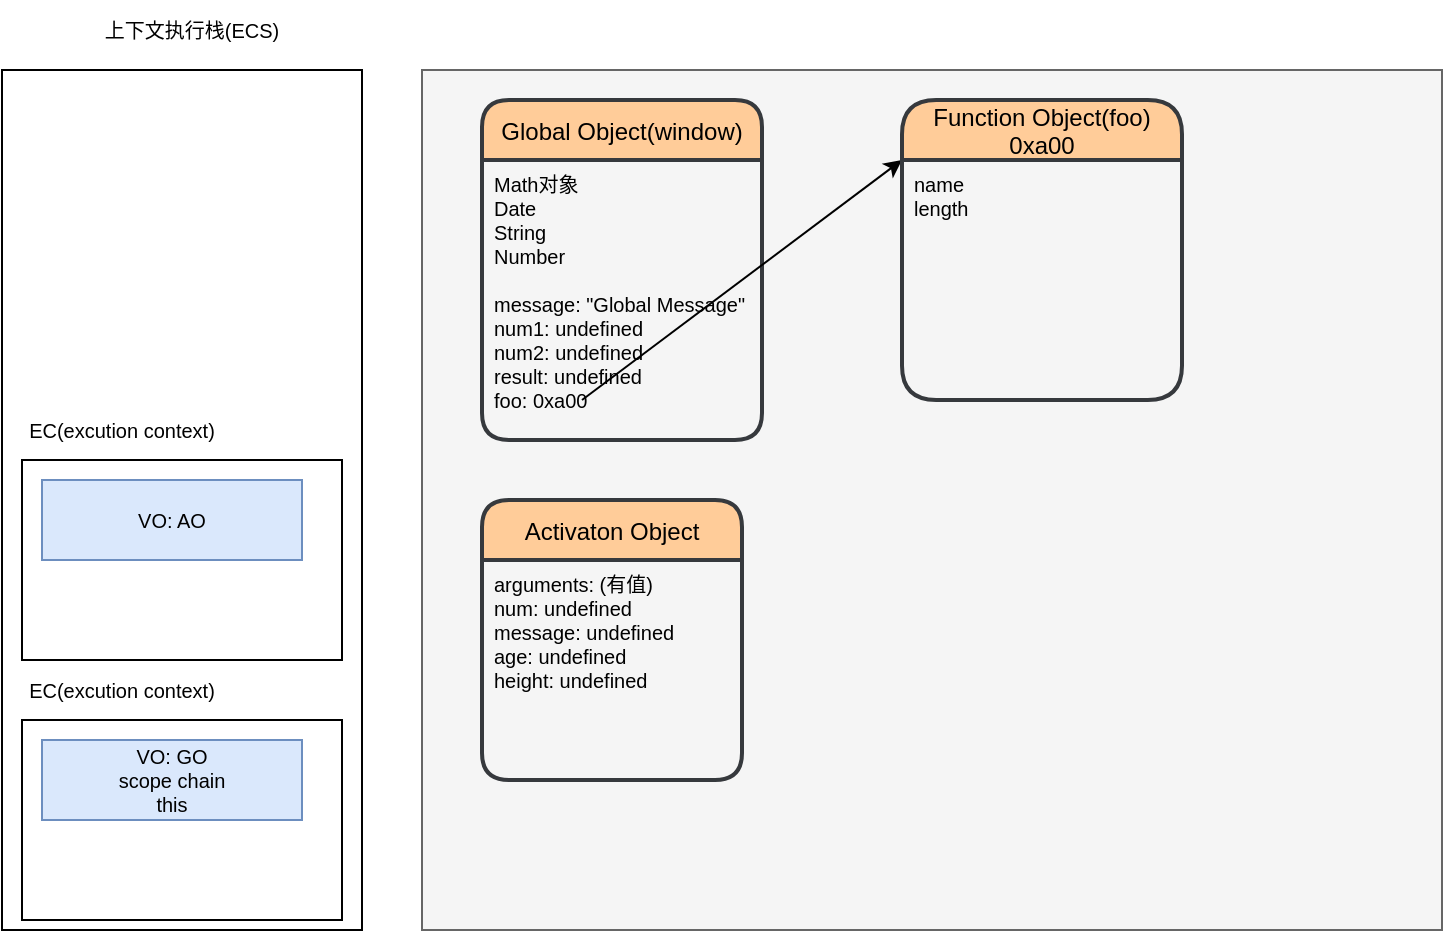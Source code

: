 <mxfile>
    <diagram id="uLGjIXd_daF9JAu25Qmv" name="执行前">
        <mxGraphModel dx="1149" dy="816" grid="1" gridSize="10" guides="1" tooltips="1" connect="1" arrows="1" fold="1" page="1" pageScale="1" pageWidth="827" pageHeight="1169" math="0" shadow="0">
            <root>
                <mxCell id="0"/>
                <mxCell id="1" parent="0"/>
                <mxCell id="2" value="" style="rounded=0;whiteSpace=wrap;html=1;" parent="1" vertex="1">
                    <mxGeometry x="40" y="155" width="180" height="430" as="geometry"/>
                </mxCell>
                <mxCell id="3" value="" style="rounded=0;whiteSpace=wrap;html=1;fillColor=#f5f5f5;strokeColor=#666666;fontColor=#333333;" parent="1" vertex="1">
                    <mxGeometry x="250" y="155" width="510" height="430" as="geometry"/>
                </mxCell>
                <mxCell id="14" value="Global Object(window)" style="swimlane;childLayout=stackLayout;horizontal=1;startSize=30;horizontalStack=0;rounded=1;fontSize=12;fontStyle=0;strokeWidth=2;resizeParent=0;resizeLast=1;shadow=0;dashed=0;align=center;fillColor=#ffcc99;strokeColor=#36393d;" parent="1" vertex="1">
                    <mxGeometry x="280" y="170" width="140" height="170" as="geometry"/>
                </mxCell>
                <mxCell id="15" value="Math对象&#10;Date&#10;String&#10;Number&#10;&#10;message: &quot;Global Message&quot;&#10;num1: undefined&#10;num2: undefined&#10;result: undefined&#10;foo: 0xa00" style="align=left;strokeColor=none;fillColor=none;spacingLeft=4;fontSize=10;verticalAlign=top;resizable=0;rotatable=0;part=1;" parent="14" vertex="1">
                    <mxGeometry y="30" width="140" height="140" as="geometry"/>
                </mxCell>
                <mxCell id="21" value="" style="endArrow=classic;html=1;fontSize=10;entryX=0;entryY=0;entryDx=0;entryDy=0;" parent="14" target="20" edge="1">
                    <mxGeometry width="50" height="50" relative="1" as="geometry">
                        <mxPoint x="50" y="150" as="sourcePoint"/>
                        <mxPoint x="100" y="110" as="targetPoint"/>
                    </mxGeometry>
                </mxCell>
                <mxCell id="16" value="上下文执行栈(ECS)" style="text;html=1;strokeColor=none;fillColor=none;align=center;verticalAlign=middle;whiteSpace=wrap;rounded=0;fontSize=10;" parent="1" vertex="1">
                    <mxGeometry x="90" y="120" width="90" height="30" as="geometry"/>
                </mxCell>
                <mxCell id="17" value="" style="rounded=0;whiteSpace=wrap;html=1;fontSize=10;" parent="1" vertex="1">
                    <mxGeometry x="50" y="480" width="160" height="100" as="geometry"/>
                </mxCell>
                <mxCell id="18" value="EC(excution context)" style="text;html=1;strokeColor=none;fillColor=none;align=center;verticalAlign=middle;whiteSpace=wrap;rounded=0;fontSize=10;" parent="1" vertex="1">
                    <mxGeometry x="50" y="450" width="100" height="30" as="geometry"/>
                </mxCell>
                <mxCell id="19" value="Function Object(foo)&#10;0xa00" style="swimlane;childLayout=stackLayout;horizontal=1;startSize=30;horizontalStack=0;rounded=1;fontSize=12;fontStyle=0;strokeWidth=2;resizeParent=0;resizeLast=1;shadow=0;dashed=0;align=center;fillColor=#ffcc99;strokeColor=#36393d;arcSize=19;" parent="1" vertex="1">
                    <mxGeometry x="490" y="170" width="140" height="150" as="geometry"/>
                </mxCell>
                <mxCell id="20" value="name&#10;length" style="align=left;strokeColor=none;fillColor=none;spacingLeft=4;fontSize=10;verticalAlign=top;resizable=0;rotatable=0;part=1;" parent="19" vertex="1">
                    <mxGeometry y="30" width="140" height="120" as="geometry"/>
                </mxCell>
                <mxCell id="22" value="VO: GO&lt;br&gt;scope chain&lt;br&gt;this" style="rounded=0;whiteSpace=wrap;html=1;fontSize=10;fillColor=#dae8fc;strokeColor=#6c8ebf;" parent="1" vertex="1">
                    <mxGeometry x="60" y="490" width="130" height="40" as="geometry"/>
                </mxCell>
                <mxCell id="xU2SmyVd2S0QmordAlVn-22" value="" style="rounded=0;whiteSpace=wrap;html=1;fontSize=10;" parent="1" vertex="1">
                    <mxGeometry x="50" y="350" width="160" height="100" as="geometry"/>
                </mxCell>
                <mxCell id="xU2SmyVd2S0QmordAlVn-23" value="EC(excution context)" style="text;html=1;strokeColor=none;fillColor=none;align=center;verticalAlign=middle;whiteSpace=wrap;rounded=0;fontSize=10;" parent="1" vertex="1">
                    <mxGeometry x="50" y="320" width="100" height="30" as="geometry"/>
                </mxCell>
                <mxCell id="xU2SmyVd2S0QmordAlVn-24" value="VO: AO" style="rounded=0;whiteSpace=wrap;html=1;fontSize=10;fillColor=#dae8fc;strokeColor=#6c8ebf;" parent="1" vertex="1">
                    <mxGeometry x="60" y="360" width="130" height="40" as="geometry"/>
                </mxCell>
                <mxCell id="xU2SmyVd2S0QmordAlVn-28" value="Activaton Object" style="swimlane;childLayout=stackLayout;horizontal=1;startSize=30;horizontalStack=0;rounded=1;fontSize=12;fontStyle=0;strokeWidth=2;resizeParent=0;resizeLast=1;shadow=0;dashed=0;align=center;fillColor=#ffcc99;strokeColor=#36393d;" parent="1" vertex="1">
                    <mxGeometry x="280" y="370" width="130" height="140" as="geometry"/>
                </mxCell>
                <mxCell id="xU2SmyVd2S0QmordAlVn-29" value="arguments: (有值)&#10;num: undefined&#10;message: undefined&#10;age: undefined&#10;height: undefined" style="align=left;strokeColor=none;fillColor=none;spacingLeft=4;fontSize=10;verticalAlign=top;resizable=0;rotatable=0;part=1;" parent="xU2SmyVd2S0QmordAlVn-28" vertex="1">
                    <mxGeometry y="30" width="130" height="110" as="geometry"/>
                </mxCell>
            </root>
        </mxGraphModel>
    </diagram>
    <diagram name="执行过程" id="wy9eE15WD9IxSXZMo3nN">
        <mxGraphModel dx="1149" dy="816" grid="1" gridSize="10" guides="1" tooltips="1" connect="1" arrows="1" fold="1" page="1" pageScale="1" pageWidth="827" pageHeight="1169" math="0" shadow="0">
            <root>
                <mxCell id="Gjbg_xlHBFPocS1xCWgK-0"/>
                <mxCell id="Gjbg_xlHBFPocS1xCWgK-1" parent="Gjbg_xlHBFPocS1xCWgK-0"/>
                <mxCell id="Gjbg_xlHBFPocS1xCWgK-2" value="" style="rounded=0;whiteSpace=wrap;html=1;" parent="Gjbg_xlHBFPocS1xCWgK-1" vertex="1">
                    <mxGeometry x="40" y="155" width="180" height="430" as="geometry"/>
                </mxCell>
                <mxCell id="Gjbg_xlHBFPocS1xCWgK-3" value="" style="rounded=0;whiteSpace=wrap;html=1;fillColor=#f5f5f5;strokeColor=#666666;fontColor=#333333;" parent="Gjbg_xlHBFPocS1xCWgK-1" vertex="1">
                    <mxGeometry x="250" y="155" width="510" height="430" as="geometry"/>
                </mxCell>
                <mxCell id="Gjbg_xlHBFPocS1xCWgK-4" value="Global Object(window)" style="swimlane;childLayout=stackLayout;horizontal=1;startSize=30;horizontalStack=0;rounded=1;fontSize=12;fontStyle=0;strokeWidth=2;resizeParent=0;resizeLast=1;shadow=0;dashed=0;align=center;fillColor=#ffcc99;strokeColor=#36393d;" parent="Gjbg_xlHBFPocS1xCWgK-1" vertex="1">
                    <mxGeometry x="280" y="170" width="140" height="170" as="geometry"/>
                </mxCell>
                <mxCell id="Gjbg_xlHBFPocS1xCWgK-5" value="Math对象&#10;Date&#10;String&#10;Number&#10;&#10;message: &quot;Global Message&quot;&#10;num1: undefined&#10;num2: undefined&#10;result: undefined&#10;foo: 0xa00" style="align=left;strokeColor=none;fillColor=none;spacingLeft=4;fontSize=10;verticalAlign=top;resizable=0;rotatable=0;part=1;" parent="Gjbg_xlHBFPocS1xCWgK-4" vertex="1">
                    <mxGeometry y="30" width="140" height="140" as="geometry"/>
                </mxCell>
                <mxCell id="Gjbg_xlHBFPocS1xCWgK-6" value="" style="endArrow=classic;html=1;fontSize=10;entryX=0;entryY=0;entryDx=0;entryDy=0;" parent="Gjbg_xlHBFPocS1xCWgK-4" target="Gjbg_xlHBFPocS1xCWgK-11" edge="1">
                    <mxGeometry width="50" height="50" relative="1" as="geometry">
                        <mxPoint x="50" y="150" as="sourcePoint"/>
                        <mxPoint x="100" y="110" as="targetPoint"/>
                    </mxGeometry>
                </mxCell>
                <mxCell id="Gjbg_xlHBFPocS1xCWgK-7" value="上下文执行栈(ECS)" style="text;html=1;strokeColor=none;fillColor=none;align=center;verticalAlign=middle;whiteSpace=wrap;rounded=0;fontSize=10;" parent="Gjbg_xlHBFPocS1xCWgK-1" vertex="1">
                    <mxGeometry x="90" y="120" width="90" height="30" as="geometry"/>
                </mxCell>
                <mxCell id="Gjbg_xlHBFPocS1xCWgK-8" value="" style="rounded=0;whiteSpace=wrap;html=1;fontSize=10;" parent="Gjbg_xlHBFPocS1xCWgK-1" vertex="1">
                    <mxGeometry x="50" y="480" width="160" height="100" as="geometry"/>
                </mxCell>
                <mxCell id="Gjbg_xlHBFPocS1xCWgK-9" value="EC(excution context)" style="text;html=1;strokeColor=none;fillColor=none;align=center;verticalAlign=middle;whiteSpace=wrap;rounded=0;fontSize=10;" parent="Gjbg_xlHBFPocS1xCWgK-1" vertex="1">
                    <mxGeometry x="50" y="450" width="100" height="30" as="geometry"/>
                </mxCell>
                <mxCell id="Gjbg_xlHBFPocS1xCWgK-10" value="Function Object(foo)&#10;0xa00" style="swimlane;childLayout=stackLayout;horizontal=1;startSize=30;horizontalStack=0;rounded=1;fontSize=12;fontStyle=0;strokeWidth=2;resizeParent=0;resizeLast=1;shadow=0;dashed=0;align=center;fillColor=#ffcc99;strokeColor=#36393d;arcSize=19;" parent="Gjbg_xlHBFPocS1xCWgK-1" vertex="1">
                    <mxGeometry x="490" y="170" width="140" height="150" as="geometry"/>
                </mxCell>
                <mxCell id="Gjbg_xlHBFPocS1xCWgK-11" value="name&#10;length" style="align=left;strokeColor=none;fillColor=none;spacingLeft=4;fontSize=10;verticalAlign=top;resizable=0;rotatable=0;part=1;" parent="Gjbg_xlHBFPocS1xCWgK-10" vertex="1">
                    <mxGeometry y="30" width="140" height="120" as="geometry"/>
                </mxCell>
                <mxCell id="Gjbg_xlHBFPocS1xCWgK-12" value="VO: GO&lt;br&gt;scope chain&lt;br&gt;this" style="rounded=0;whiteSpace=wrap;html=1;fontSize=10;fillColor=#dae8fc;strokeColor=#6c8ebf;" parent="Gjbg_xlHBFPocS1xCWgK-1" vertex="1">
                    <mxGeometry x="60" y="490" width="130" height="40" as="geometry"/>
                </mxCell>
                <mxCell id="Gjbg_xlHBFPocS1xCWgK-13" value="" style="rounded=0;whiteSpace=wrap;html=1;fontSize=10;" parent="Gjbg_xlHBFPocS1xCWgK-1" vertex="1">
                    <mxGeometry x="50" y="350" width="160" height="100" as="geometry"/>
                </mxCell>
                <mxCell id="Gjbg_xlHBFPocS1xCWgK-14" value="EC(excution context)" style="text;html=1;strokeColor=none;fillColor=none;align=center;verticalAlign=middle;whiteSpace=wrap;rounded=0;fontSize=10;" parent="Gjbg_xlHBFPocS1xCWgK-1" vertex="1">
                    <mxGeometry x="50" y="320" width="100" height="30" as="geometry"/>
                </mxCell>
                <mxCell id="Gjbg_xlHBFPocS1xCWgK-15" value="VO: AO" style="rounded=0;whiteSpace=wrap;html=1;fontSize=10;fillColor=#dae8fc;strokeColor=#6c8ebf;" parent="Gjbg_xlHBFPocS1xCWgK-1" vertex="1">
                    <mxGeometry x="60" y="360" width="130" height="40" as="geometry"/>
                </mxCell>
                <mxCell id="Gjbg_xlHBFPocS1xCWgK-16" value="Activaton Object" style="swimlane;childLayout=stackLayout;horizontal=1;startSize=30;horizontalStack=0;rounded=1;fontSize=12;fontStyle=0;strokeWidth=2;resizeParent=0;resizeLast=1;shadow=0;dashed=0;align=center;fillColor=#ffcc99;strokeColor=#36393d;" parent="Gjbg_xlHBFPocS1xCWgK-1" vertex="1">
                    <mxGeometry x="280" y="370" width="130" height="140" as="geometry"/>
                </mxCell>
                <mxCell id="Gjbg_xlHBFPocS1xCWgK-17" value="arguments: (有值)&#10;num: 123&#10;message: &quot;Foo Message&quot;&#10;age: 18&#10;height: 1.88" style="align=left;strokeColor=none;fillColor=none;spacingLeft=4;fontSize=10;verticalAlign=top;resizable=0;rotatable=0;part=1;" parent="Gjbg_xlHBFPocS1xCWgK-16" vertex="1">
                    <mxGeometry y="30" width="130" height="110" as="geometry"/>
                </mxCell>
            </root>
        </mxGraphModel>
    </diagram>
</mxfile>
